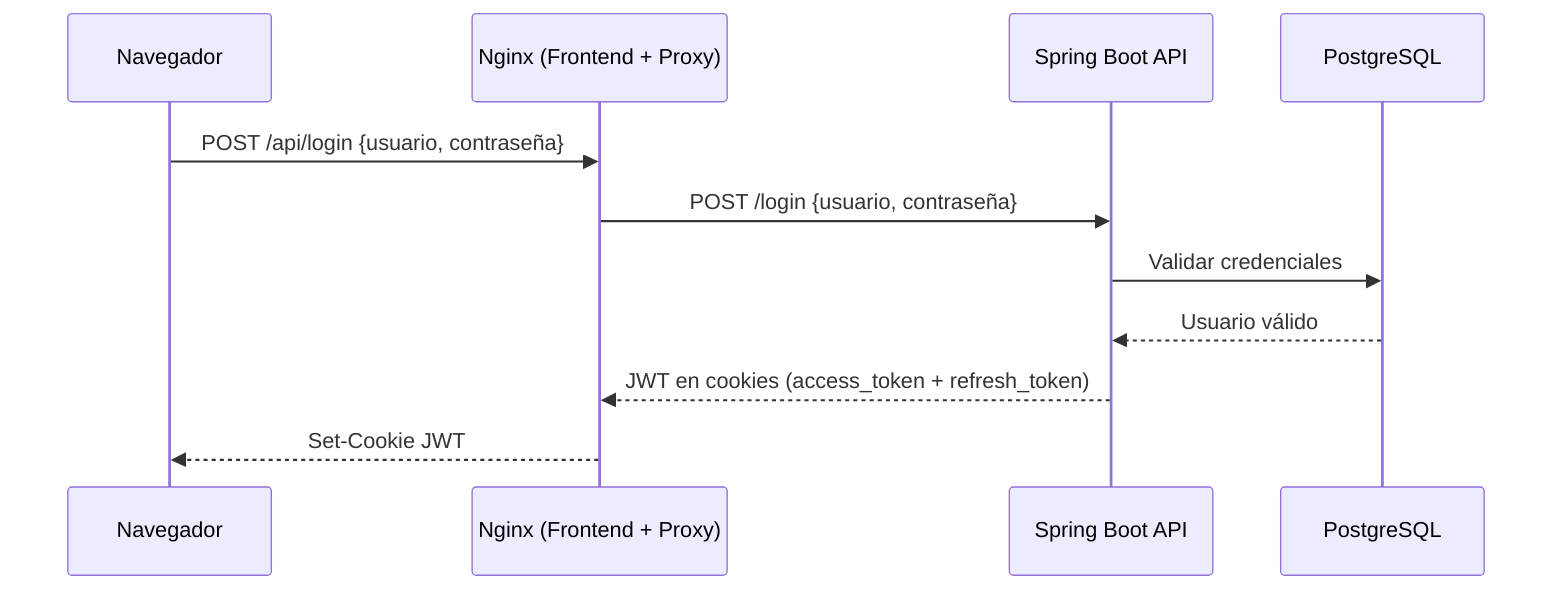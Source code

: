 sequenceDiagram
    participant User as Navegador
    participant Nginx as Nginx (Frontend + Proxy)
    participant Backend as Spring Boot API
    participant DB as PostgreSQL

    User->>Nginx: POST /api/login {usuario, contraseña}
    Nginx->>Backend: POST /login {usuario, contraseña}
    Backend->>DB: Validar credenciales
    DB-->>Backend: Usuario válido
    Backend-->>Nginx: JWT en cookies (access_token + refresh_token)
    Nginx-->>User: Set-Cookie JWT